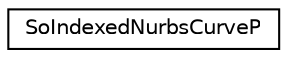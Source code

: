 digraph "Graphical Class Hierarchy"
{
 // LATEX_PDF_SIZE
  edge [fontname="Helvetica",fontsize="10",labelfontname="Helvetica",labelfontsize="10"];
  node [fontname="Helvetica",fontsize="10",shape=record];
  rankdir="LR";
  Node0 [label="SoIndexedNurbsCurveP",height=0.2,width=0.4,color="black", fillcolor="white", style="filled",URL="$classSoIndexedNurbsCurveP.html",tooltip=" "];
}
